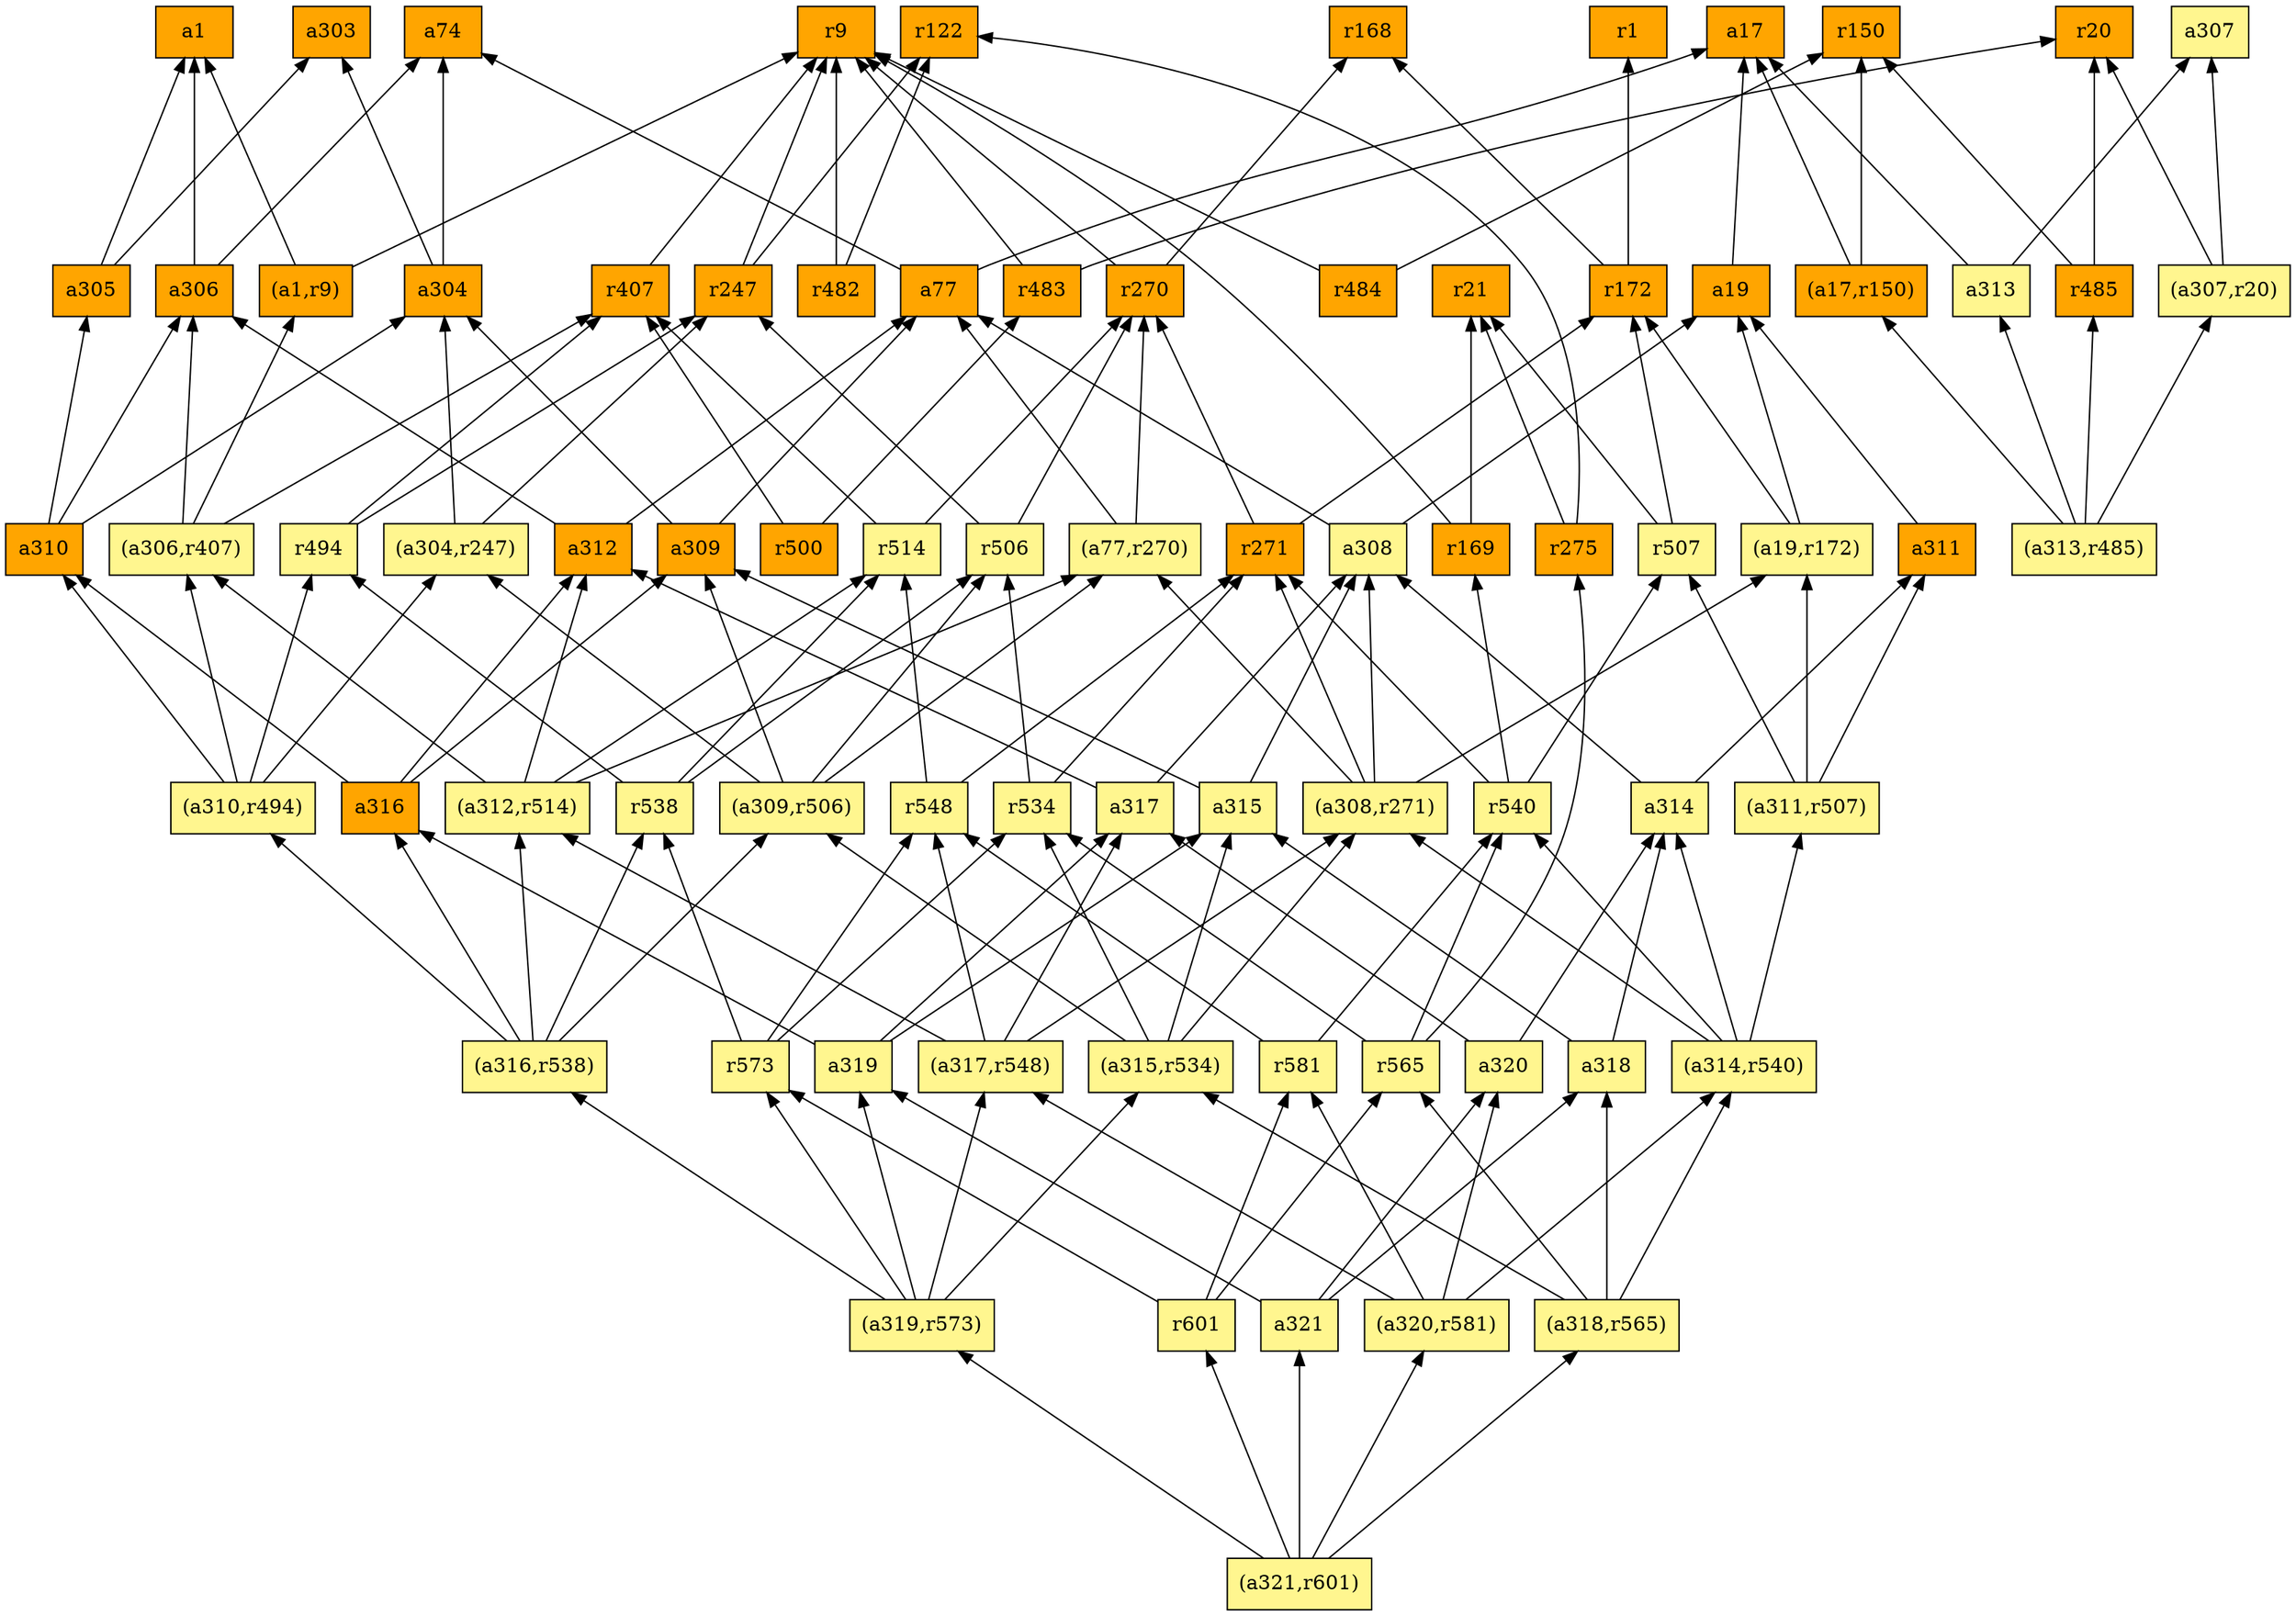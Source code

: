 digraph G {
rankdir=BT;ranksep="2.0";
"(a1,r9)" [shape=record,fillcolor=orange,style=filled,label="{(a1,r9)}"];
"r271" [shape=record,fillcolor=orange,style=filled,label="{r271}"];
"r514" [shape=record,fillcolor=khaki1,style=filled,label="{r514}"];
"(a19,r172)" [shape=record,fillcolor=khaki1,style=filled,label="{(a19,r172)}"];
"(a309,r506)" [shape=record,fillcolor=khaki1,style=filled,label="{(a309,r506)}"];
"r540" [shape=record,fillcolor=khaki1,style=filled,label="{r540}"];
"a77" [shape=record,fillcolor=orange,style=filled,label="{a77}"];
"(a306,r407)" [shape=record,fillcolor=khaki1,style=filled,label="{(a306,r407)}"];
"(a316,r538)" [shape=record,fillcolor=khaki1,style=filled,label="{(a316,r538)}"];
"a303" [shape=record,fillcolor=orange,style=filled,label="{a303}"];
"r270" [shape=record,fillcolor=orange,style=filled,label="{r270}"];
"a315" [shape=record,fillcolor=khaki1,style=filled,label="{a315}"];
"r172" [shape=record,fillcolor=orange,style=filled,label="{r172}"];
"(a312,r514)" [shape=record,fillcolor=khaki1,style=filled,label="{(a312,r514)}"];
"r548" [shape=record,fillcolor=khaki1,style=filled,label="{r548}"];
"a314" [shape=record,fillcolor=khaki1,style=filled,label="{a314}"];
"r21" [shape=record,fillcolor=orange,style=filled,label="{r21}"];
"a319" [shape=record,fillcolor=khaki1,style=filled,label="{a319}"];
"r507" [shape=record,fillcolor=khaki1,style=filled,label="{r507}"];
"r538" [shape=record,fillcolor=khaki1,style=filled,label="{r538}"];
"(a315,r534)" [shape=record,fillcolor=khaki1,style=filled,label="{(a315,r534)}"];
"(a307,r20)" [shape=record,fillcolor=khaki1,style=filled,label="{(a307,r20)}"];
"a312" [shape=record,fillcolor=orange,style=filled,label="{a312}"];
"a17" [shape=record,fillcolor=orange,style=filled,label="{a17}"];
"r484" [shape=record,fillcolor=orange,style=filled,label="{r484}"];
"r483" [shape=record,fillcolor=orange,style=filled,label="{r483}"];
"(a314,r540)" [shape=record,fillcolor=khaki1,style=filled,label="{(a314,r540)}"];
"a313" [shape=record,fillcolor=khaki1,style=filled,label="{a313}"];
"r581" [shape=record,fillcolor=khaki1,style=filled,label="{r581}"];
"(a310,r494)" [shape=record,fillcolor=khaki1,style=filled,label="{(a310,r494)}"];
"(a318,r565)" [shape=record,fillcolor=khaki1,style=filled,label="{(a318,r565)}"];
"a317" [shape=record,fillcolor=khaki1,style=filled,label="{a317}"];
"a19" [shape=record,fillcolor=orange,style=filled,label="{a19}"];
"(a308,r271)" [shape=record,fillcolor=khaki1,style=filled,label="{(a308,r271)}"];
"r20" [shape=record,fillcolor=orange,style=filled,label="{r20}"];
"r573" [shape=record,fillcolor=khaki1,style=filled,label="{r573}"];
"r169" [shape=record,fillcolor=orange,style=filled,label="{r169}"];
"(a77,r270)" [shape=record,fillcolor=khaki1,style=filled,label="{(a77,r270)}"];
"a74" [shape=record,fillcolor=orange,style=filled,label="{a74}"];
"r601" [shape=record,fillcolor=khaki1,style=filled,label="{r601}"];
"a304" [shape=record,fillcolor=orange,style=filled,label="{a304}"];
"r275" [shape=record,fillcolor=orange,style=filled,label="{r275}"];
"a321" [shape=record,fillcolor=khaki1,style=filled,label="{a321}"];
"r150" [shape=record,fillcolor=orange,style=filled,label="{r150}"];
"r9" [shape=record,fillcolor=orange,style=filled,label="{r9}"];
"(a320,r581)" [shape=record,fillcolor=khaki1,style=filled,label="{(a320,r581)}"];
"(a321,r601)" [shape=record,fillcolor=khaki1,style=filled,label="{(a321,r601)}"];
"a306" [shape=record,fillcolor=orange,style=filled,label="{a306}"];
"r122" [shape=record,fillcolor=orange,style=filled,label="{r122}"];
"a307" [shape=record,fillcolor=khaki1,style=filled,label="{a307}"];
"r506" [shape=record,fillcolor=khaki1,style=filled,label="{r506}"];
"r534" [shape=record,fillcolor=khaki1,style=filled,label="{r534}"];
"r494" [shape=record,fillcolor=khaki1,style=filled,label="{r494}"];
"a310" [shape=record,fillcolor=orange,style=filled,label="{a310}"];
"(a317,r548)" [shape=record,fillcolor=khaki1,style=filled,label="{(a317,r548)}"];
"a309" [shape=record,fillcolor=orange,style=filled,label="{a309}"];
"r485" [shape=record,fillcolor=orange,style=filled,label="{r485}"];
"a311" [shape=record,fillcolor=orange,style=filled,label="{a311}"];
"r565" [shape=record,fillcolor=khaki1,style=filled,label="{r565}"];
"(a304,r247)" [shape=record,fillcolor=khaki1,style=filled,label="{(a304,r247)}"];
"r500" [shape=record,fillcolor=orange,style=filled,label="{r500}"];
"(a311,r507)" [shape=record,fillcolor=khaki1,style=filled,label="{(a311,r507)}"];
"r247" [shape=record,fillcolor=orange,style=filled,label="{r247}"];
"(a319,r573)" [shape=record,fillcolor=khaki1,style=filled,label="{(a319,r573)}"];
"a320" [shape=record,fillcolor=khaki1,style=filled,label="{a320}"];
"a1" [shape=record,fillcolor=orange,style=filled,label="{a1}"];
"a308" [shape=record,fillcolor=khaki1,style=filled,label="{a308}"];
"a316" [shape=record,fillcolor=orange,style=filled,label="{a316}"];
"r482" [shape=record,fillcolor=orange,style=filled,label="{r482}"];
"a305" [shape=record,fillcolor=orange,style=filled,label="{a305}"];
"r1" [shape=record,fillcolor=orange,style=filled,label="{r1}"];
"a318" [shape=record,fillcolor=khaki1,style=filled,label="{a318}"];
"(a313,r485)" [shape=record,fillcolor=khaki1,style=filled,label="{(a313,r485)}"];
"r407" [shape=record,fillcolor=orange,style=filled,label="{r407}"];
"r168" [shape=record,fillcolor=orange,style=filled,label="{r168}"];
"(a17,r150)" [shape=record,fillcolor=orange,style=filled,label="{(a17,r150)}"];
"(a1,r9)" -> "r9"
"(a1,r9)" -> "a1"
"r271" -> "r270"
"r271" -> "r172"
"r514" -> "r270"
"r514" -> "r407"
"(a19,r172)" -> "a19"
"(a19,r172)" -> "r172"
"(a309,r506)" -> "a309"
"(a309,r506)" -> "(a77,r270)"
"(a309,r506)" -> "(a304,r247)"
"(a309,r506)" -> "r506"
"r540" -> "r169"
"r540" -> "r271"
"r540" -> "r507"
"a77" -> "a74"
"a77" -> "a17"
"(a306,r407)" -> "(a1,r9)"
"(a306,r407)" -> "a306"
"(a306,r407)" -> "r407"
"(a316,r538)" -> "(a310,r494)"
"(a316,r538)" -> "r538"
"(a316,r538)" -> "a316"
"(a316,r538)" -> "(a312,r514)"
"(a316,r538)" -> "(a309,r506)"
"r270" -> "r9"
"r270" -> "r168"
"a315" -> "a309"
"a315" -> "a308"
"r172" -> "r1"
"r172" -> "r168"
"(a312,r514)" -> "(a77,r270)"
"(a312,r514)" -> "r514"
"(a312,r514)" -> "a312"
"(a312,r514)" -> "(a306,r407)"
"r548" -> "r271"
"r548" -> "r514"
"a314" -> "a308"
"a314" -> "a311"
"a319" -> "a315"
"a319" -> "a316"
"a319" -> "a317"
"r507" -> "r172"
"r507" -> "r21"
"r538" -> "r514"
"r538" -> "r506"
"r538" -> "r494"
"(a315,r534)" -> "a315"
"(a315,r534)" -> "(a309,r506)"
"(a315,r534)" -> "(a308,r271)"
"(a315,r534)" -> "r534"
"(a307,r20)" -> "r20"
"(a307,r20)" -> "a307"
"a312" -> "a306"
"a312" -> "a77"
"r484" -> "r9"
"r484" -> "r150"
"r483" -> "r9"
"r483" -> "r20"
"(a314,r540)" -> "a314"
"(a314,r540)" -> "(a311,r507)"
"(a314,r540)" -> "r540"
"(a314,r540)" -> "(a308,r271)"
"a313" -> "a307"
"a313" -> "a17"
"r581" -> "r548"
"r581" -> "r540"
"(a310,r494)" -> "(a304,r247)"
"(a310,r494)" -> "(a306,r407)"
"(a310,r494)" -> "r494"
"(a310,r494)" -> "a310"
"(a318,r565)" -> "(a315,r534)"
"(a318,r565)" -> "r565"
"(a318,r565)" -> "(a314,r540)"
"(a318,r565)" -> "a318"
"a317" -> "a308"
"a317" -> "a312"
"a19" -> "a17"
"(a308,r271)" -> "(a77,r270)"
"(a308,r271)" -> "r271"
"(a308,r271)" -> "(a19,r172)"
"(a308,r271)" -> "a308"
"r573" -> "r538"
"r573" -> "r548"
"r573" -> "r534"
"r169" -> "r9"
"r169" -> "r21"
"(a77,r270)" -> "r270"
"(a77,r270)" -> "a77"
"r601" -> "r565"
"r601" -> "r581"
"r601" -> "r573"
"a304" -> "a303"
"a304" -> "a74"
"r275" -> "r122"
"r275" -> "r21"
"a321" -> "a319"
"a321" -> "a320"
"a321" -> "a318"
"(a320,r581)" -> "(a317,r548)"
"(a320,r581)" -> "(a314,r540)"
"(a320,r581)" -> "r581"
"(a320,r581)" -> "a320"
"(a321,r601)" -> "r601"
"(a321,r601)" -> "a321"
"(a321,r601)" -> "(a320,r581)"
"(a321,r601)" -> "(a319,r573)"
"(a321,r601)" -> "(a318,r565)"
"a306" -> "a1"
"a306" -> "a74"
"r506" -> "r270"
"r506" -> "r247"
"r534" -> "r271"
"r534" -> "r506"
"r494" -> "r407"
"r494" -> "r247"
"a310" -> "a306"
"a310" -> "a304"
"a310" -> "a305"
"(a317,r548)" -> "(a312,r514)"
"(a317,r548)" -> "a317"
"(a317,r548)" -> "r548"
"(a317,r548)" -> "(a308,r271)"
"a309" -> "a304"
"a309" -> "a77"
"r485" -> "r20"
"r485" -> "r150"
"a311" -> "a19"
"r565" -> "r540"
"r565" -> "r275"
"r565" -> "r534"
"(a304,r247)" -> "a304"
"(a304,r247)" -> "r247"
"r500" -> "r483"
"r500" -> "r407"
"(a311,r507)" -> "a311"
"(a311,r507)" -> "r507"
"(a311,r507)" -> "(a19,r172)"
"r247" -> "r9"
"r247" -> "r122"
"(a319,r573)" -> "(a315,r534)"
"(a319,r573)" -> "r573"
"(a319,r573)" -> "a319"
"(a319,r573)" -> "(a316,r538)"
"(a319,r573)" -> "(a317,r548)"
"a320" -> "a317"
"a320" -> "a314"
"a308" -> "a19"
"a308" -> "a77"
"a316" -> "a309"
"a316" -> "a310"
"a316" -> "a312"
"r482" -> "r9"
"r482" -> "r122"
"a305" -> "a303"
"a305" -> "a1"
"a318" -> "a315"
"a318" -> "a314"
"(a313,r485)" -> "(a307,r20)"
"(a313,r485)" -> "a313"
"(a313,r485)" -> "r485"
"(a313,r485)" -> "(a17,r150)"
"r407" -> "r9"
"(a17,r150)" -> "r150"
"(a17,r150)" -> "a17"
}